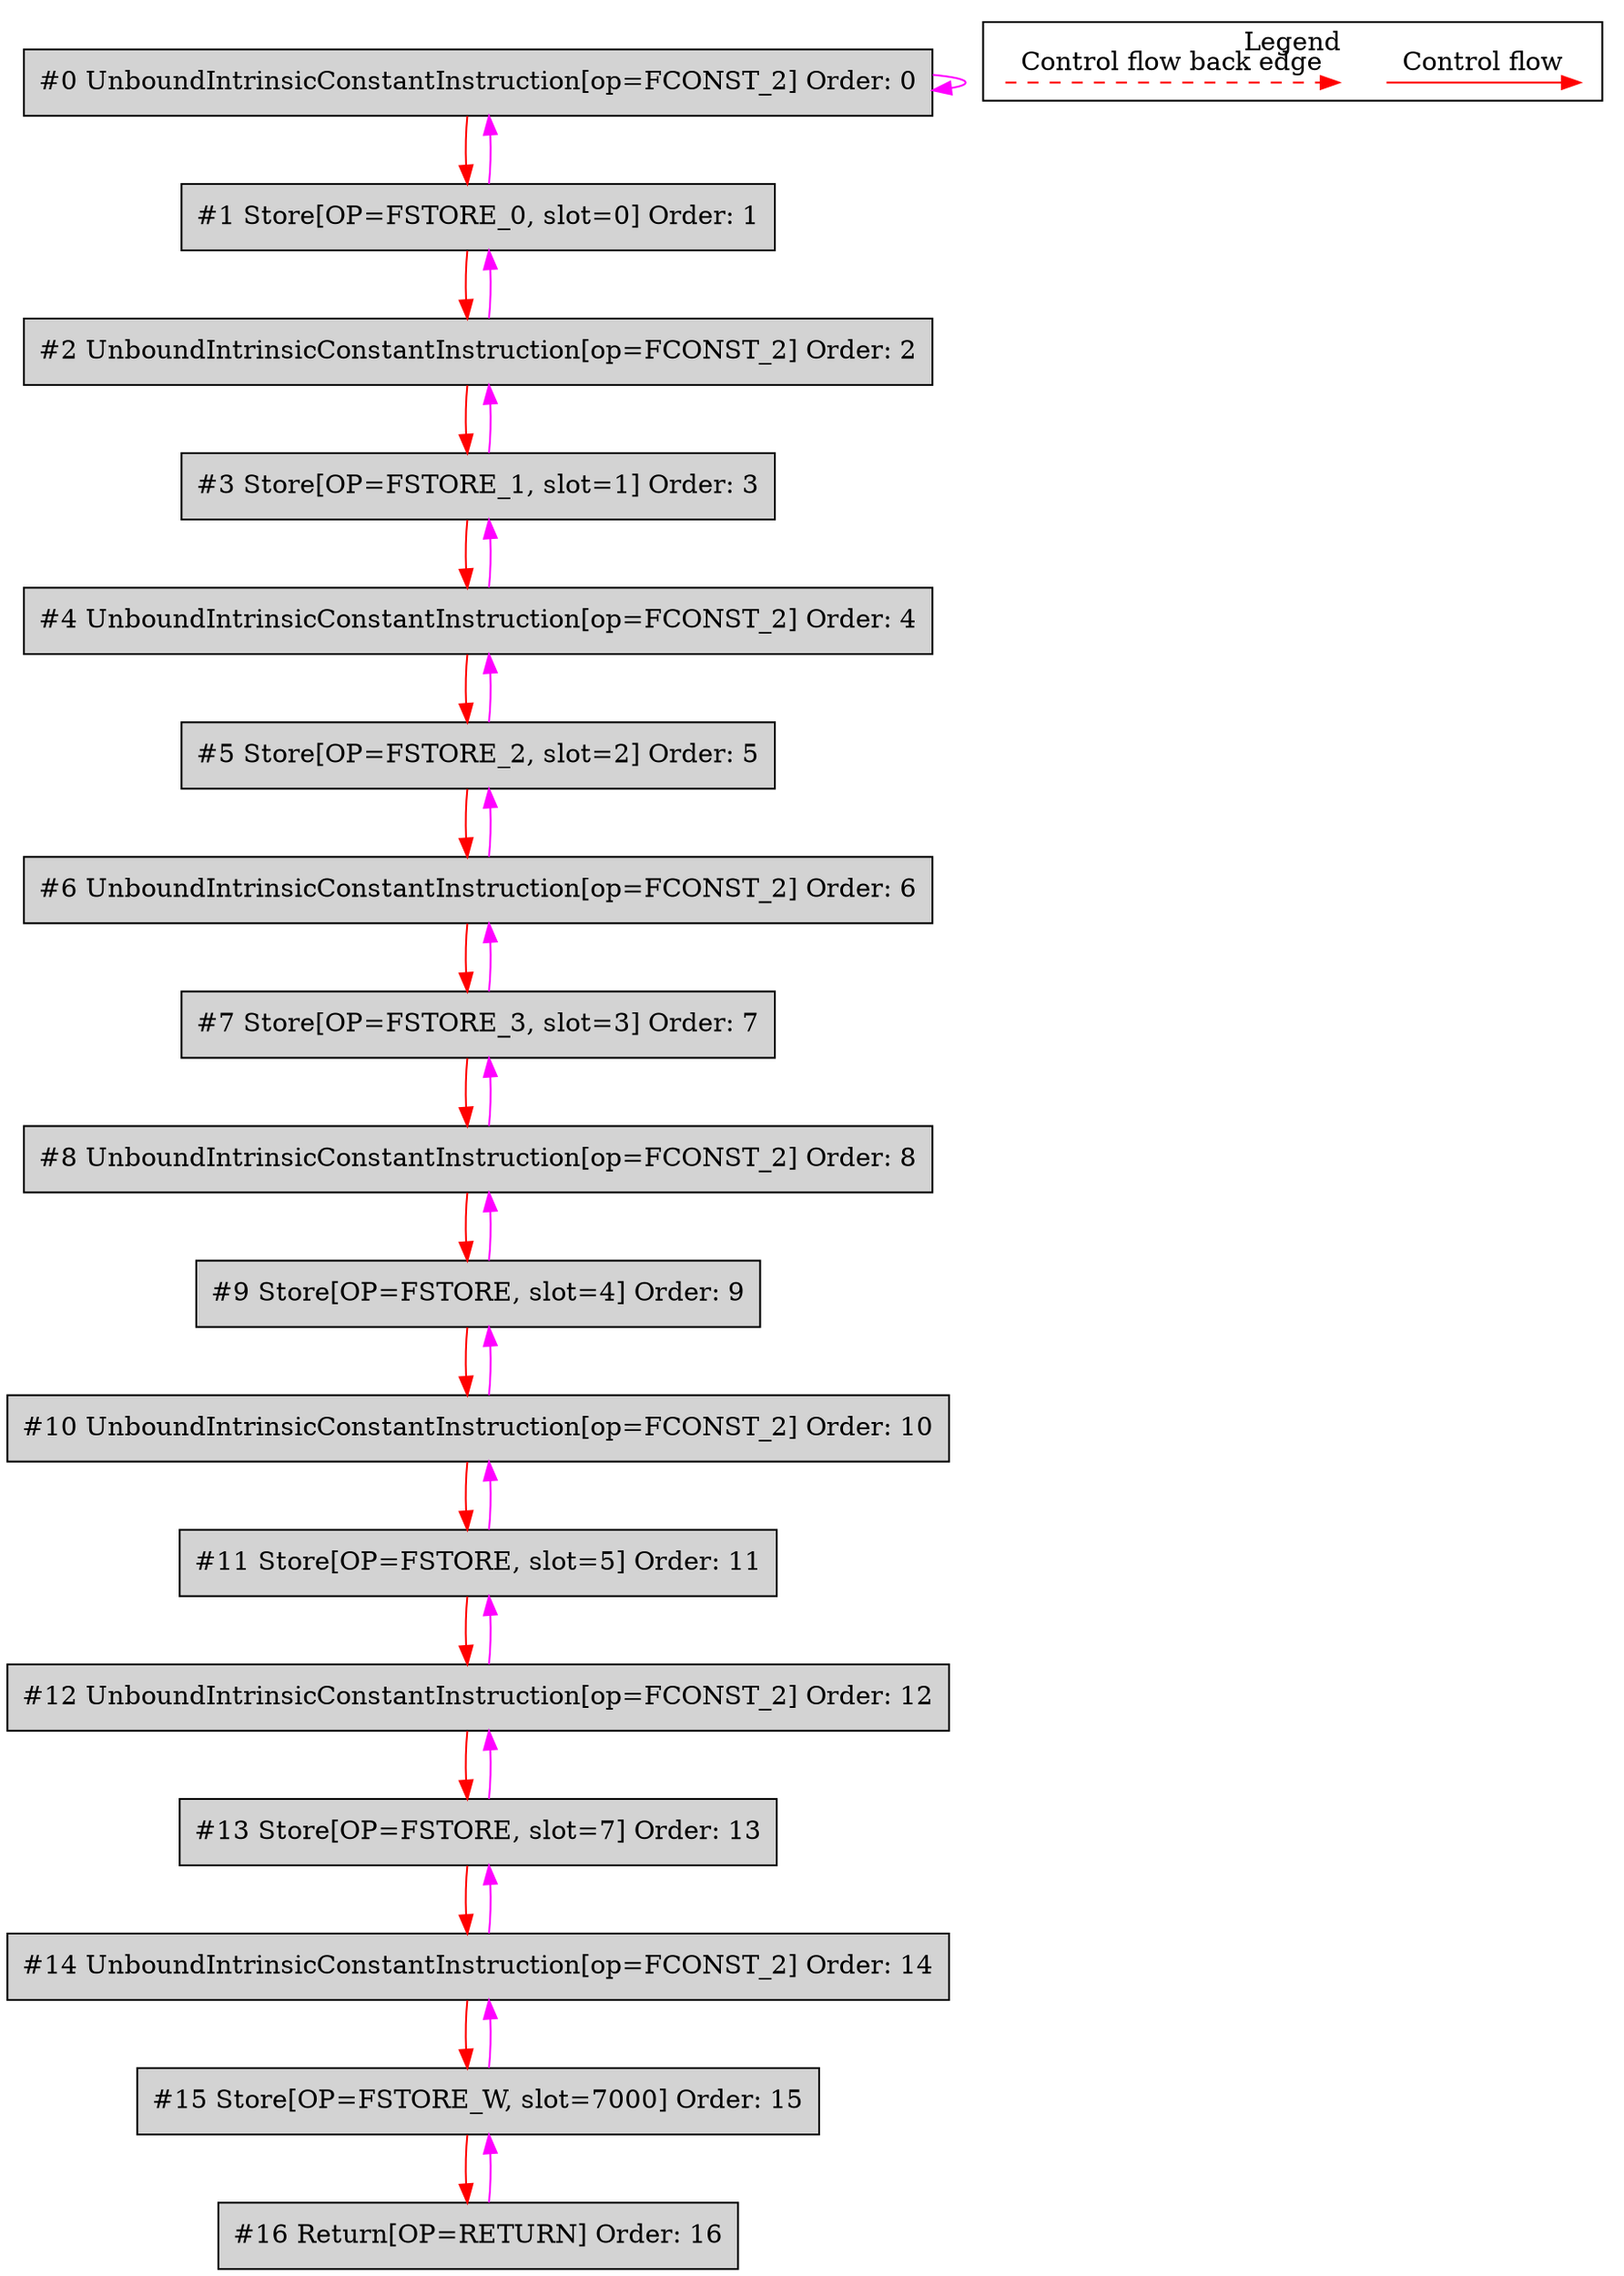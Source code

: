 digraph {
 ordering="in";
 node0[label="#0 UnboundIntrinsicConstantInstruction[op=FCONST_2] Order: 0", shape=box, fillcolor=lightgrey, style=filled];
 node1[label="#1 Store[OP=FSTORE_0, slot=0] Order: 1", shape=box, fillcolor=lightgrey, style=filled];
 node2[label="#2 UnboundIntrinsicConstantInstruction[op=FCONST_2] Order: 2", shape=box, fillcolor=lightgrey, style=filled];
 node3[label="#3 Store[OP=FSTORE_1, slot=1] Order: 3", shape=box, fillcolor=lightgrey, style=filled];
 node4[label="#4 UnboundIntrinsicConstantInstruction[op=FCONST_2] Order: 4", shape=box, fillcolor=lightgrey, style=filled];
 node5[label="#5 Store[OP=FSTORE_2, slot=2] Order: 5", shape=box, fillcolor=lightgrey, style=filled];
 node6[label="#6 UnboundIntrinsicConstantInstruction[op=FCONST_2] Order: 6", shape=box, fillcolor=lightgrey, style=filled];
 node7[label="#7 Store[OP=FSTORE_3, slot=3] Order: 7", shape=box, fillcolor=lightgrey, style=filled];
 node8[label="#8 UnboundIntrinsicConstantInstruction[op=FCONST_2] Order: 8", shape=box, fillcolor=lightgrey, style=filled];
 node9[label="#9 Store[OP=FSTORE, slot=4] Order: 9", shape=box, fillcolor=lightgrey, style=filled];
 node10[label="#10 UnboundIntrinsicConstantInstruction[op=FCONST_2] Order: 10", shape=box, fillcolor=lightgrey, style=filled];
 node11[label="#11 Store[OP=FSTORE, slot=5] Order: 11", shape=box, fillcolor=lightgrey, style=filled];
 node12[label="#12 UnboundIntrinsicConstantInstruction[op=FCONST_2] Order: 12", shape=box, fillcolor=lightgrey, style=filled];
 node13[label="#13 Store[OP=FSTORE, slot=7] Order: 13", shape=box, fillcolor=lightgrey, style=filled];
 node14[label="#14 UnboundIntrinsicConstantInstruction[op=FCONST_2] Order: 14", shape=box, fillcolor=lightgrey, style=filled];
 node15[label="#15 Store[OP=FSTORE_W, slot=7000] Order: 15", shape=box, fillcolor=lightgrey, style=filled];
 node16[label="#16 Return[OP=RETURN] Order: 16", shape=box, fillcolor=lightgrey, style=filled];
 node0 -> node0[color=fuchsia];
 node0 -> node1[color=red];
 node1 -> node0[color=fuchsia];
 node1 -> node2[color=red];
 node2 -> node1[color=fuchsia];
 node2 -> node3[color=red];
 node3 -> node2[color=fuchsia];
 node3 -> node4[color=red];
 node4 -> node3[color=fuchsia];
 node4 -> node5[color=red];
 node5 -> node4[color=fuchsia];
 node5 -> node6[color=red];
 node6 -> node5[color=fuchsia];
 node6 -> node7[color=red];
 node7 -> node6[color=fuchsia];
 node7 -> node8[color=red];
 node8 -> node7[color=fuchsia];
 node8 -> node9[color=red];
 node9 -> node8[color=fuchsia];
 node9 -> node10[color=red];
 node10 -> node9[color=fuchsia];
 node10 -> node11[color=red];
 node11 -> node10[color=fuchsia];
 node11 -> node12[color=red];
 node12 -> node11[color=fuchsia];
 node12 -> node13[color=red];
 node13 -> node12[color=fuchsia];
 node13 -> node14[color=red];
 node14 -> node13[color=fuchsia];
 node14 -> node15[color=red];
 node15 -> node14[color=fuchsia];
 node15 -> node16[color=red];
 node16 -> node15[color=fuchsia];
 subgraph cluster_000 {
  label = "Legend";
  node [shape=point]
  {
   rank=same;
   c0 [style = invis];
   c1 [style = invis];
   c2 [style = invis];
   c3 [style = invis];
  }
  c0 -> c1 [label="Control flow", style=solid, color=red]
  c2 -> c3 [label="Control flow back edge", style=dashed, color=red]
 }

}
